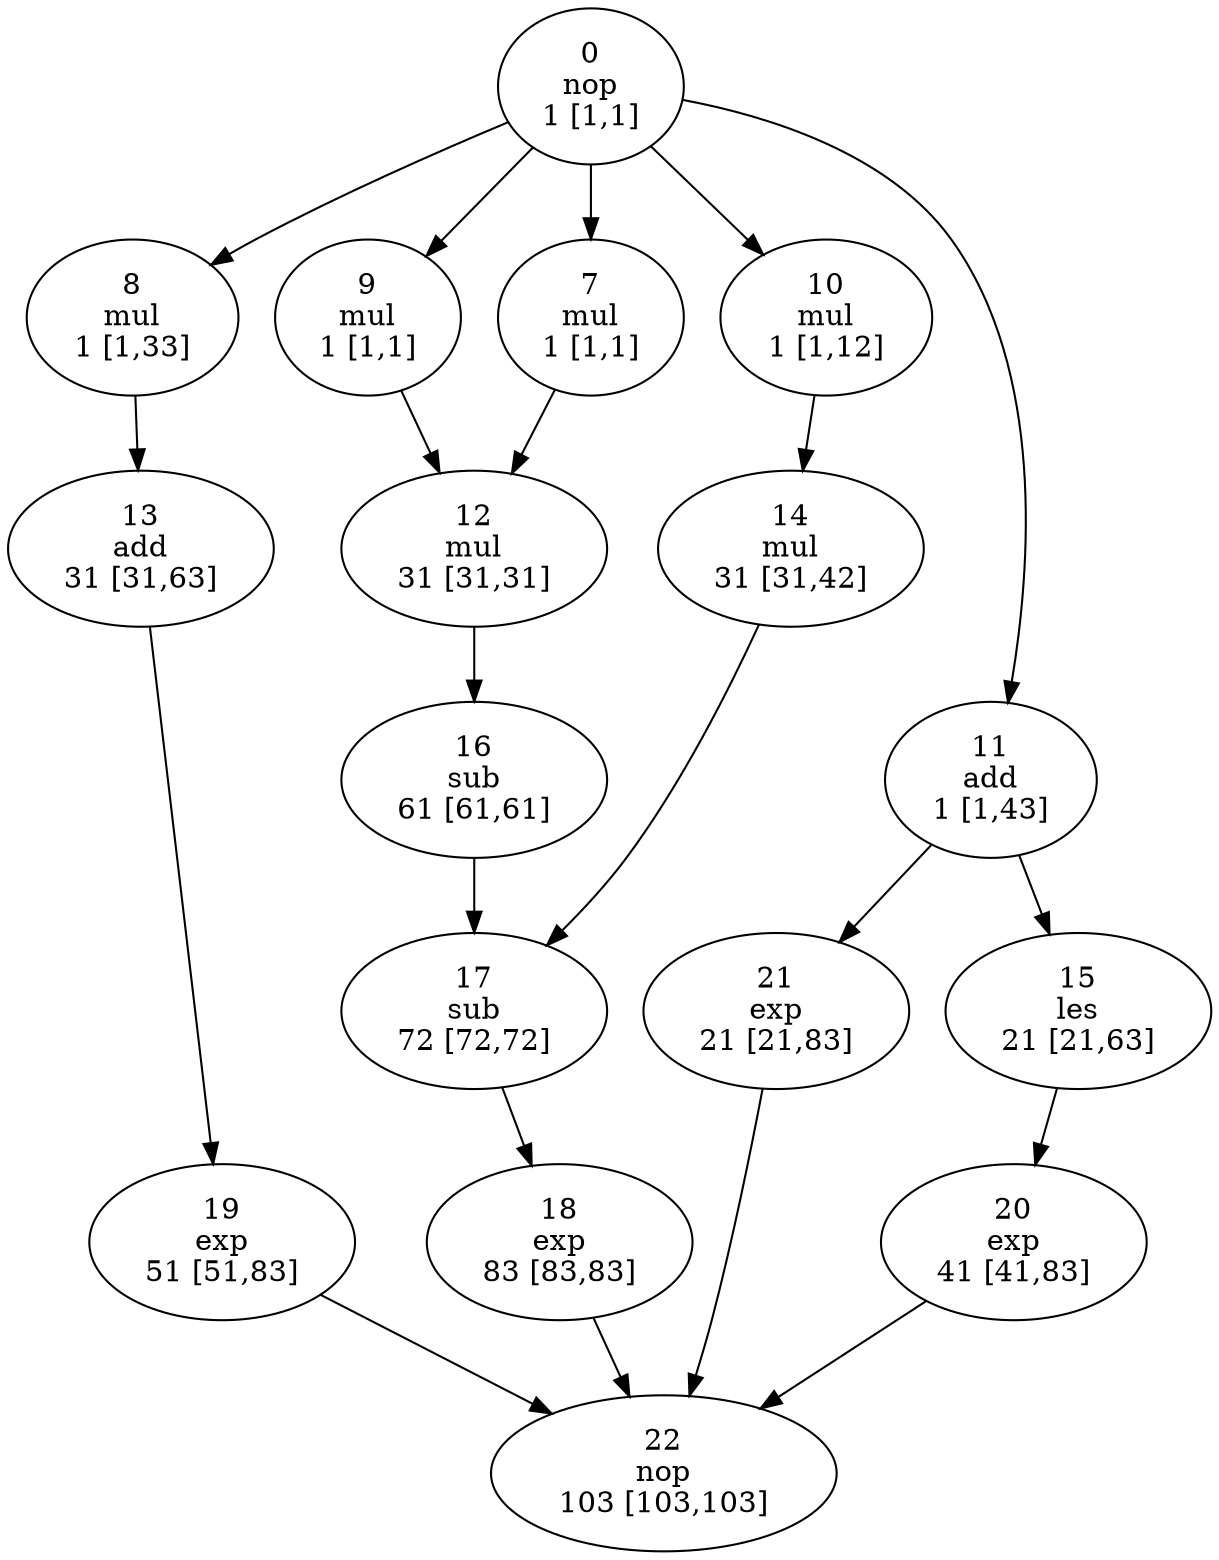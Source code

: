 strict digraph "hal" {
node [fontcolor=black, style=empty];

20 [delay=20, tl=83, area=2, time_step=41, mobility=42, ts=41, label="20\nexp\n41 [41,83]"];
21 [delay=20, tl=83, area=2, time_step=21, mobility=62, ts=21, label="21\nexp\n21 [21,83]"];
22 [delay=0, tl=103, area=0, time_step=103, mobility=0, ts=103, label="22\nnop\n103 [103,103]"];
0 [delay=0, tl=1, area=0, time_step=1, mobility=0, ts=1, label="0\nnop\n1 [1,1]"];
7 [delay=30, tl=1, area=17, time_step=1, mobility=0, ts=1, label="7\nmul\n1 [1,1]"];
9 [delay=30, tl=1, area=17, time_step=1, mobility=0, ts=1, label="9\nmul\n1 [1,1]"];
8 [delay=30, tl=33, area=17, time_step=1, mobility=32, ts=1, label="8\nmul\n1 [1,33]"];
11 [delay=20, tl=43, area=2, time_step=1, mobility=42, ts=1, label="11\nadd\n1 [1,43]"];
10 [delay=30, tl=12, area=17, time_step=1, mobility=11, ts=1, label="10\nmul\n1 [1,12]"];
13 [delay=20, tl=63, area=2, time_step=31, mobility=32, ts=31, label="13\nadd\n31 [31,63]"];
12 [delay=30, tl=31, area=17, time_step=31, mobility=0, ts=31, label="12\nmul\n31 [31,31]"];
15 [delay=20, tl=63, area=1, time_step=21, mobility=42, ts=21, label="15\nles\n21 [21,63]"];
14 [delay=30, tl=42, area=17, time_step=31, mobility=11, ts=31, label="14\nmul\n31 [31,42]"];
17 [delay=11, tl=72, area=2, time_step=72, mobility=0, ts=72, label="17\nsub\n72 [72,72]"];
16 [delay=11, tl=61, area=2, time_step=61, mobility=0, ts=61, label="16\nsub\n61 [61,61]"];
19 [delay=20, tl=83, area=2, time_step=51, mobility=32, ts=51, label="19\nexp\n51 [51,83]"];
18 [delay=20, tl=83, area=2, time_step=83, mobility=0, ts=83, label="18\nexp\n83 [83,83]"];
20 -> 22;
21 -> 22;
0 -> 9;
0 -> 8;
0 -> 11;
0 -> 7;
0 -> 10;
7 -> 12  [name=14];
9 -> 12  [name=16];
8 -> 13  [name=15];
11 -> 15  [name=18];
11 -> 21  [name=19];
10 -> 14  [name=17];
13 -> 19  [name=21];
12 -> 16  [name=20];
15 -> 20  [name=23];
14 -> 17  [name=22];
17 -> 18  [name=25];
16 -> 17  [name=24];
19 -> 22;
18 -> 22;
}
